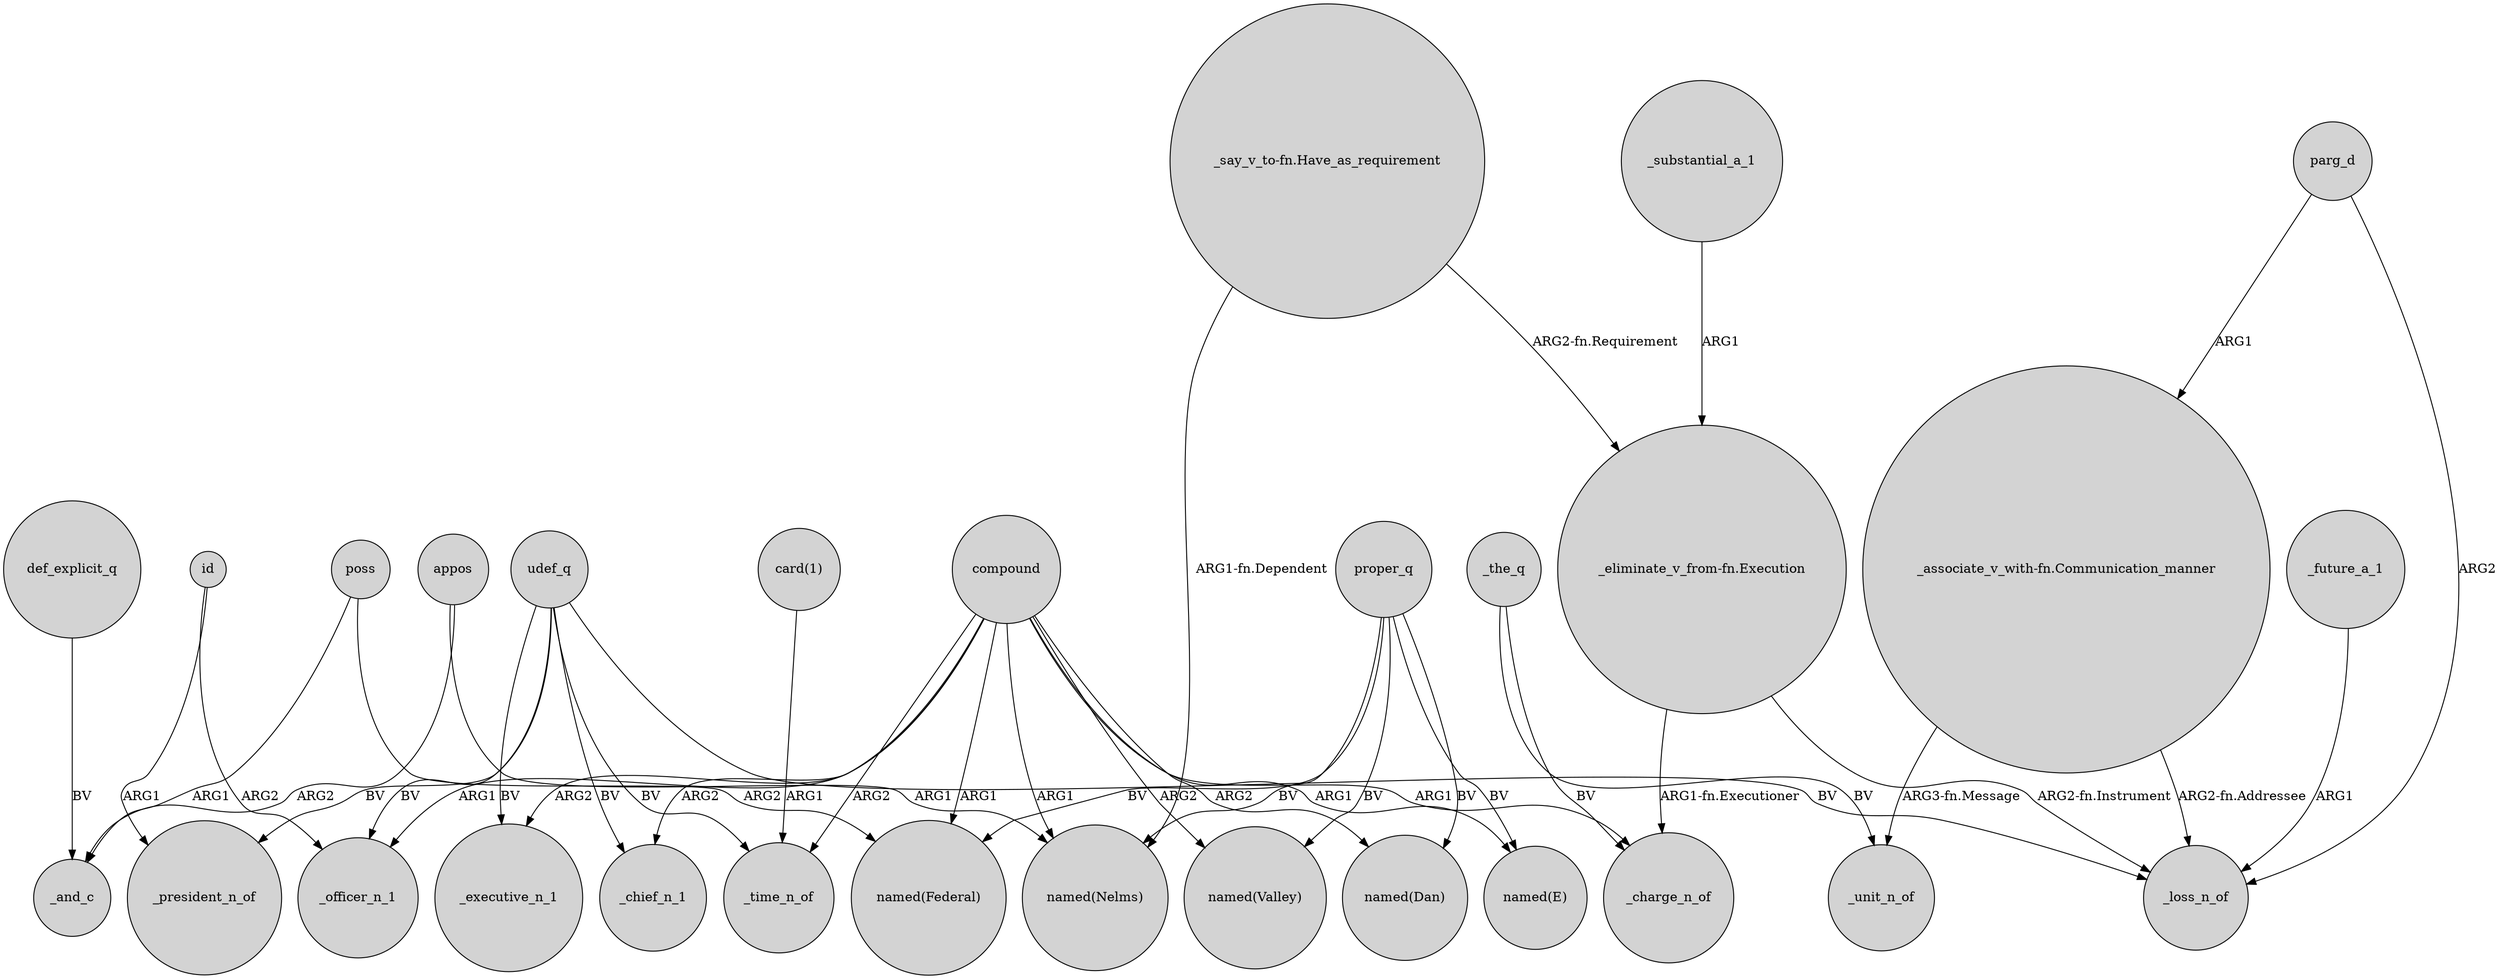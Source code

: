 digraph {
	node [shape=circle style=filled]
	poss -> _and_c [label=ARG1]
	compound -> _charge_n_of [label=ARG1]
	udef_q -> _president_n_of [label=BV]
	udef_q -> _time_n_of [label=BV]
	"card(1)" -> _time_n_of [label=ARG1]
	compound -> _chief_n_1 [label=ARG2]
	"_associate_v_with-fn.Communication_manner" -> _unit_n_of [label="ARG3-fn.Message"]
	proper_q -> "named(Nelms)" [label=BV]
	compound -> _officer_n_1 [label=ARG1]
	compound -> "named(E)" [label=ARG1]
	compound -> "named(Federal)" [label=ARG1]
	proper_q -> "named(Federal)" [label=BV]
	udef_q -> _executive_n_1 [label=BV]
	compound -> "named(Valley)" [label=ARG2]
	"_say_v_to-fn.Have_as_requirement" -> "named(Nelms)" [label="ARG1-fn.Dependent"]
	"_associate_v_with-fn.Communication_manner" -> _loss_n_of [label="ARG2-fn.Addressee"]
	"_say_v_to-fn.Have_as_requirement" -> "_eliminate_v_from-fn.Execution" [label="ARG2-fn.Requirement"]
	def_explicit_q -> _and_c [label=BV]
	proper_q -> "named(E)" [label=BV]
	udef_q -> _officer_n_1 [label=BV]
	id -> _officer_n_1 [label=ARG2]
	compound -> "named(Nelms)" [label=ARG1]
	poss -> "named(Federal)" [label=ARG2]
	proper_q -> "named(Valley)" [label=BV]
	id -> _president_n_of [label=ARG1]
	parg_d -> "_associate_v_with-fn.Communication_manner" [label=ARG1]
	udef_q -> _loss_n_of [label=BV]
	_the_q -> _charge_n_of [label=BV]
	udef_q -> _chief_n_1 [label=BV]
	compound -> _time_n_of [label=ARG2]
	parg_d -> _loss_n_of [label=ARG2]
	appos -> _and_c [label=ARG2]
	compound -> _executive_n_1 [label=ARG2]
	_future_a_1 -> _loss_n_of [label=ARG1]
	proper_q -> "named(Dan)" [label=BV]
	_substantial_a_1 -> "_eliminate_v_from-fn.Execution" [label=ARG1]
	compound -> "named(Dan)" [label=ARG2]
	appos -> "named(Nelms)" [label=ARG1]
	"_eliminate_v_from-fn.Execution" -> _loss_n_of [label="ARG2-fn.Instrument"]
	_the_q -> _unit_n_of [label=BV]
	"_eliminate_v_from-fn.Execution" -> _charge_n_of [label="ARG1-fn.Executioner"]
}
